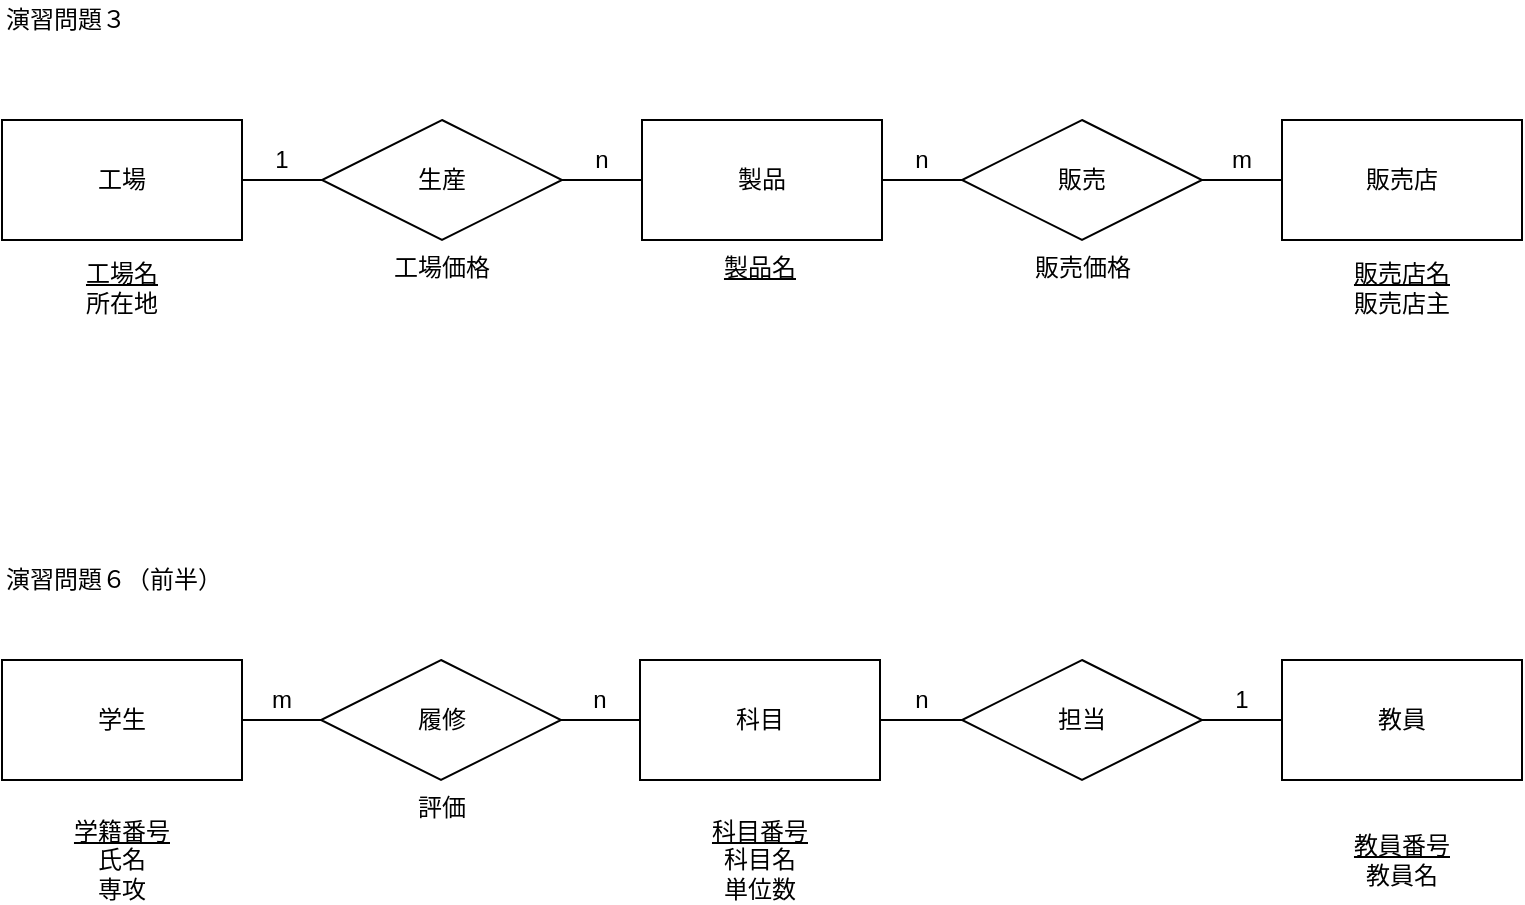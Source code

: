 <mxfile version="12.1.9" type="github" pages="1">
  <diagram id="tLTgNLCD7wF0ELzC5JQ-" name="Page-1">
    <mxGraphModel dx="898" dy="491" grid="1" gridSize="10" guides="1" tooltips="1" connect="1" arrows="1" fold="1" page="1" pageScale="1" pageWidth="827" pageHeight="1169" background="#ffffff" math="0" shadow="0">
      <root>
        <mxCell id="0"/>
        <mxCell id="1" parent="0"/>
        <mxCell id="DuLWCSJgf0M9zr-00LDH-46" value="工場" style="rounded=0;whiteSpace=wrap;html=1;" parent="1" vertex="1">
          <mxGeometry x="40" y="130" width="120" height="60" as="geometry"/>
        </mxCell>
        <mxCell id="DuLWCSJgf0M9zr-00LDH-47" value="&lt;u&gt;工場名&lt;/u&gt;&lt;br&gt;所在地" style="text;html=1;strokeColor=none;fillColor=none;align=center;verticalAlign=middle;whiteSpace=wrap;rounded=0;" parent="1" vertex="1">
          <mxGeometry x="80" y="204" width="40" height="20" as="geometry"/>
        </mxCell>
        <mxCell id="DuLWCSJgf0M9zr-00LDH-48" value="製品" style="rounded=0;whiteSpace=wrap;html=1;" parent="1" vertex="1">
          <mxGeometry x="360" y="130" width="120" height="60" as="geometry"/>
        </mxCell>
        <mxCell id="DuLWCSJgf0M9zr-00LDH-49" value="&lt;u&gt;製品名&lt;/u&gt;" style="text;html=1;strokeColor=none;fillColor=none;align=center;verticalAlign=middle;whiteSpace=wrap;rounded=0;" parent="1" vertex="1">
          <mxGeometry x="399" y="194" width="40" height="20" as="geometry"/>
        </mxCell>
        <mxCell id="DuLWCSJgf0M9zr-00LDH-50" value="生産" style="rhombus;whiteSpace=wrap;html=1;" parent="1" vertex="1">
          <mxGeometry x="200" y="130" width="120" height="60" as="geometry"/>
        </mxCell>
        <mxCell id="DuLWCSJgf0M9zr-00LDH-51" value="販売" style="rhombus;whiteSpace=wrap;html=1;" parent="1" vertex="1">
          <mxGeometry x="520" y="130" width="120" height="60" as="geometry"/>
        </mxCell>
        <mxCell id="DuLWCSJgf0M9zr-00LDH-52" value="販売店" style="rounded=0;whiteSpace=wrap;html=1;" parent="1" vertex="1">
          <mxGeometry x="680" y="130" width="120" height="60" as="geometry"/>
        </mxCell>
        <mxCell id="DuLWCSJgf0M9zr-00LDH-53" value="&lt;u&gt;販売店名&lt;/u&gt;&lt;br&gt;販売店主" style="text;html=1;strokeColor=none;fillColor=none;align=center;verticalAlign=middle;whiteSpace=wrap;rounded=0;" parent="1" vertex="1">
          <mxGeometry x="693" y="204" width="94" height="20" as="geometry"/>
        </mxCell>
        <mxCell id="DuLWCSJgf0M9zr-00LDH-54" value="" style="endArrow=none;html=1;entryX=0;entryY=0.5;entryDx=0;entryDy=0;exitX=1;exitY=0.5;exitDx=0;exitDy=0;" parent="1" source="DuLWCSJgf0M9zr-00LDH-46" target="DuLWCSJgf0M9zr-00LDH-50" edge="1">
          <mxGeometry width="50" height="50" relative="1" as="geometry">
            <mxPoint x="160" y="160" as="sourcePoint"/>
            <mxPoint x="210" y="110" as="targetPoint"/>
          </mxGeometry>
        </mxCell>
        <mxCell id="DuLWCSJgf0M9zr-00LDH-55" value="" style="endArrow=none;html=1;entryX=0;entryY=0.5;entryDx=0;entryDy=0;exitX=1;exitY=0.5;exitDx=0;exitDy=0;" parent="1" source="DuLWCSJgf0M9zr-00LDH-50" target="DuLWCSJgf0M9zr-00LDH-48" edge="1">
          <mxGeometry width="50" height="50" relative="1" as="geometry">
            <mxPoint x="320" y="160" as="sourcePoint"/>
            <mxPoint x="360" y="160" as="targetPoint"/>
          </mxGeometry>
        </mxCell>
        <mxCell id="DuLWCSJgf0M9zr-00LDH-56" value="" style="endArrow=none;html=1;entryX=0;entryY=0.5;entryDx=0;entryDy=0;exitX=1;exitY=0.5;exitDx=0;exitDy=0;" parent="1" source="DuLWCSJgf0M9zr-00LDH-48" target="DuLWCSJgf0M9zr-00LDH-51" edge="1">
          <mxGeometry width="50" height="50" relative="1" as="geometry">
            <mxPoint x="480" y="160" as="sourcePoint"/>
            <mxPoint x="520" y="159" as="targetPoint"/>
          </mxGeometry>
        </mxCell>
        <mxCell id="DuLWCSJgf0M9zr-00LDH-58" value="" style="endArrow=none;html=1;entryX=0;entryY=0.5;entryDx=0;entryDy=0;exitX=1;exitY=0.5;exitDx=0;exitDy=0;" parent="1" source="DuLWCSJgf0M9zr-00LDH-51" target="DuLWCSJgf0M9zr-00LDH-52" edge="1">
          <mxGeometry width="50" height="50" relative="1" as="geometry">
            <mxPoint x="640" y="160" as="sourcePoint"/>
            <mxPoint x="680" y="160" as="targetPoint"/>
          </mxGeometry>
        </mxCell>
        <mxCell id="DuLWCSJgf0M9zr-00LDH-60" value="1" style="text;html=1;strokeColor=none;fillColor=none;align=center;verticalAlign=middle;whiteSpace=wrap;rounded=0;" parent="1" vertex="1">
          <mxGeometry x="160" y="140" width="40" height="20" as="geometry"/>
        </mxCell>
        <mxCell id="DuLWCSJgf0M9zr-00LDH-61" value="n" style="text;html=1;strokeColor=none;fillColor=none;align=center;verticalAlign=middle;whiteSpace=wrap;rounded=0;" parent="1" vertex="1">
          <mxGeometry x="320" y="140" width="40" height="20" as="geometry"/>
        </mxCell>
        <mxCell id="DuLWCSJgf0M9zr-00LDH-62" value="工場価格" style="text;html=1;strokeColor=none;fillColor=none;align=center;verticalAlign=middle;whiteSpace=wrap;rounded=0;" parent="1" vertex="1">
          <mxGeometry x="235" y="194" width="50" height="20" as="geometry"/>
        </mxCell>
        <mxCell id="DuLWCSJgf0M9zr-00LDH-65" value="販売価格" style="text;html=1;strokeColor=none;fillColor=none;align=center;verticalAlign=middle;whiteSpace=wrap;rounded=0;" parent="1" vertex="1">
          <mxGeometry x="552.5" y="194" width="55" height="20" as="geometry"/>
        </mxCell>
        <mxCell id="DuLWCSJgf0M9zr-00LDH-68" value="n" style="text;html=1;strokeColor=none;fillColor=none;align=center;verticalAlign=middle;whiteSpace=wrap;rounded=0;" parent="1" vertex="1">
          <mxGeometry x="480" y="140" width="40" height="20" as="geometry"/>
        </mxCell>
        <mxCell id="DuLWCSJgf0M9zr-00LDH-69" value="m" style="text;html=1;strokeColor=none;fillColor=none;align=center;verticalAlign=middle;whiteSpace=wrap;rounded=0;" parent="1" vertex="1">
          <mxGeometry x="640" y="140" width="40" height="20" as="geometry"/>
        </mxCell>
        <mxCell id="Eg67Q6H6PSq2GXSPwu0e-1" value="学生" style="rounded=0;whiteSpace=wrap;html=1;" parent="1" vertex="1">
          <mxGeometry x="40" y="400" width="120" height="60" as="geometry"/>
        </mxCell>
        <mxCell id="Eg67Q6H6PSq2GXSPwu0e-2" value="演習問題３" style="text;html=1;strokeColor=none;fillColor=none;align=left;verticalAlign=middle;whiteSpace=wrap;rounded=0;" parent="1" vertex="1">
          <mxGeometry x="40" y="70" width="170" height="20" as="geometry"/>
        </mxCell>
        <mxCell id="Eg67Q6H6PSq2GXSPwu0e-3" value="演習問題６（前半）" style="text;html=1;strokeColor=none;fillColor=none;align=left;verticalAlign=middle;whiteSpace=wrap;rounded=0;" parent="1" vertex="1">
          <mxGeometry x="40" y="350" width="150" height="20" as="geometry"/>
        </mxCell>
        <mxCell id="Eg67Q6H6PSq2GXSPwu0e-4" value="&lt;u&gt;学籍番号&lt;br&gt;&lt;/u&gt;氏名&lt;br&gt;専攻" style="text;html=1;strokeColor=none;fillColor=none;align=center;verticalAlign=middle;whiteSpace=wrap;rounded=0;" parent="1" vertex="1">
          <mxGeometry x="60" y="490" width="80" height="20" as="geometry"/>
        </mxCell>
        <mxCell id="Eg67Q6H6PSq2GXSPwu0e-5" value="科目" style="rounded=0;whiteSpace=wrap;html=1;align=center;" parent="1" vertex="1">
          <mxGeometry x="359" y="400" width="120" height="60" as="geometry"/>
        </mxCell>
        <mxCell id="Eg67Q6H6PSq2GXSPwu0e-6" value="&lt;u&gt;科目番号&lt;/u&gt;&lt;br&gt;科目名&lt;br&gt;単位数" style="text;html=1;strokeColor=none;fillColor=none;align=center;verticalAlign=middle;whiteSpace=wrap;rounded=0;" parent="1" vertex="1">
          <mxGeometry x="379" y="490" width="80" height="20" as="geometry"/>
        </mxCell>
        <mxCell id="Eg67Q6H6PSq2GXSPwu0e-7" value="教員" style="rounded=0;whiteSpace=wrap;html=1;align=center;" parent="1" vertex="1">
          <mxGeometry x="680" y="400" width="120" height="60" as="geometry"/>
        </mxCell>
        <mxCell id="Eg67Q6H6PSq2GXSPwu0e-8" value="&lt;u&gt;教員番号&lt;br&gt;&lt;/u&gt;教員名" style="text;html=1;strokeColor=none;fillColor=none;align=center;verticalAlign=middle;whiteSpace=wrap;rounded=0;" parent="1" vertex="1">
          <mxGeometry x="700" y="490" width="80" height="20" as="geometry"/>
        </mxCell>
        <mxCell id="Eg67Q6H6PSq2GXSPwu0e-9" value="履修" style="rhombus;whiteSpace=wrap;html=1;" parent="1" vertex="1">
          <mxGeometry x="199.5" y="400" width="120" height="60" as="geometry"/>
        </mxCell>
        <mxCell id="Eg67Q6H6PSq2GXSPwu0e-10" value="評価" style="text;html=1;strokeColor=none;fillColor=none;align=center;verticalAlign=middle;whiteSpace=wrap;rounded=0;" parent="1" vertex="1">
          <mxGeometry x="234.5" y="464" width="50" height="20" as="geometry"/>
        </mxCell>
        <mxCell id="Eg67Q6H6PSq2GXSPwu0e-11" value="担当" style="rhombus;whiteSpace=wrap;html=1;" parent="1" vertex="1">
          <mxGeometry x="520" y="400" width="120" height="60" as="geometry"/>
        </mxCell>
        <mxCell id="Eg67Q6H6PSq2GXSPwu0e-13" value="" style="endArrow=none;html=1;entryX=1;entryY=0.5;entryDx=0;entryDy=0;exitX=0;exitY=0.5;exitDx=0;exitDy=0;" parent="1" source="Eg67Q6H6PSq2GXSPwu0e-9" target="Eg67Q6H6PSq2GXSPwu0e-1" edge="1">
          <mxGeometry width="50" height="50" relative="1" as="geometry">
            <mxPoint x="40" y="590" as="sourcePoint"/>
            <mxPoint x="90" y="540" as="targetPoint"/>
          </mxGeometry>
        </mxCell>
        <mxCell id="Eg67Q6H6PSq2GXSPwu0e-14" value="" style="endArrow=none;html=1;entryX=1;entryY=0.5;entryDx=0;entryDy=0;exitX=0;exitY=0.5;exitDx=0;exitDy=0;" parent="1" source="Eg67Q6H6PSq2GXSPwu0e-5" target="Eg67Q6H6PSq2GXSPwu0e-9" edge="1">
          <mxGeometry width="50" height="50" relative="1" as="geometry">
            <mxPoint x="40" y="590" as="sourcePoint"/>
            <mxPoint x="90" y="540" as="targetPoint"/>
          </mxGeometry>
        </mxCell>
        <mxCell id="Eg67Q6H6PSq2GXSPwu0e-15" value="" style="endArrow=none;html=1;exitX=1;exitY=0.5;exitDx=0;exitDy=0;entryX=0;entryY=0.5;entryDx=0;entryDy=0;" parent="1" source="Eg67Q6H6PSq2GXSPwu0e-5" target="Eg67Q6H6PSq2GXSPwu0e-11" edge="1">
          <mxGeometry width="50" height="50" relative="1" as="geometry">
            <mxPoint x="470" y="524" as="sourcePoint"/>
            <mxPoint x="520" y="474" as="targetPoint"/>
          </mxGeometry>
        </mxCell>
        <mxCell id="Eg67Q6H6PSq2GXSPwu0e-16" value="" style="endArrow=none;html=1;exitX=1;exitY=0.5;exitDx=0;exitDy=0;entryX=0;entryY=0.5;entryDx=0;entryDy=0;" parent="1" source="Eg67Q6H6PSq2GXSPwu0e-11" target="Eg67Q6H6PSq2GXSPwu0e-7" edge="1">
          <mxGeometry width="50" height="50" relative="1" as="geometry">
            <mxPoint x="620" y="535" as="sourcePoint"/>
            <mxPoint x="670" y="485" as="targetPoint"/>
          </mxGeometry>
        </mxCell>
        <mxCell id="Eg67Q6H6PSq2GXSPwu0e-17" value="m" style="text;html=1;strokeColor=none;fillColor=none;align=center;verticalAlign=middle;whiteSpace=wrap;rounded=0;" parent="1" vertex="1">
          <mxGeometry x="159.5" y="410" width="40" height="20" as="geometry"/>
        </mxCell>
        <mxCell id="Eg67Q6H6PSq2GXSPwu0e-18" value="n" style="text;html=1;strokeColor=none;fillColor=none;align=center;verticalAlign=middle;whiteSpace=wrap;rounded=0;" parent="1" vertex="1">
          <mxGeometry x="319" y="410" width="40" height="20" as="geometry"/>
        </mxCell>
        <mxCell id="Eg67Q6H6PSq2GXSPwu0e-19" value="n" style="text;html=1;strokeColor=none;fillColor=none;align=center;verticalAlign=middle;whiteSpace=wrap;rounded=0;direction=south;" parent="1" vertex="1">
          <mxGeometry x="490" y="400" width="20" height="40" as="geometry"/>
        </mxCell>
        <mxCell id="Eg67Q6H6PSq2GXSPwu0e-20" value="1" style="text;html=1;strokeColor=none;fillColor=none;align=center;verticalAlign=middle;whiteSpace=wrap;rounded=0;" parent="1" vertex="1">
          <mxGeometry x="640" y="410" width="40" height="20" as="geometry"/>
        </mxCell>
      </root>
    </mxGraphModel>
  </diagram>
</mxfile>

